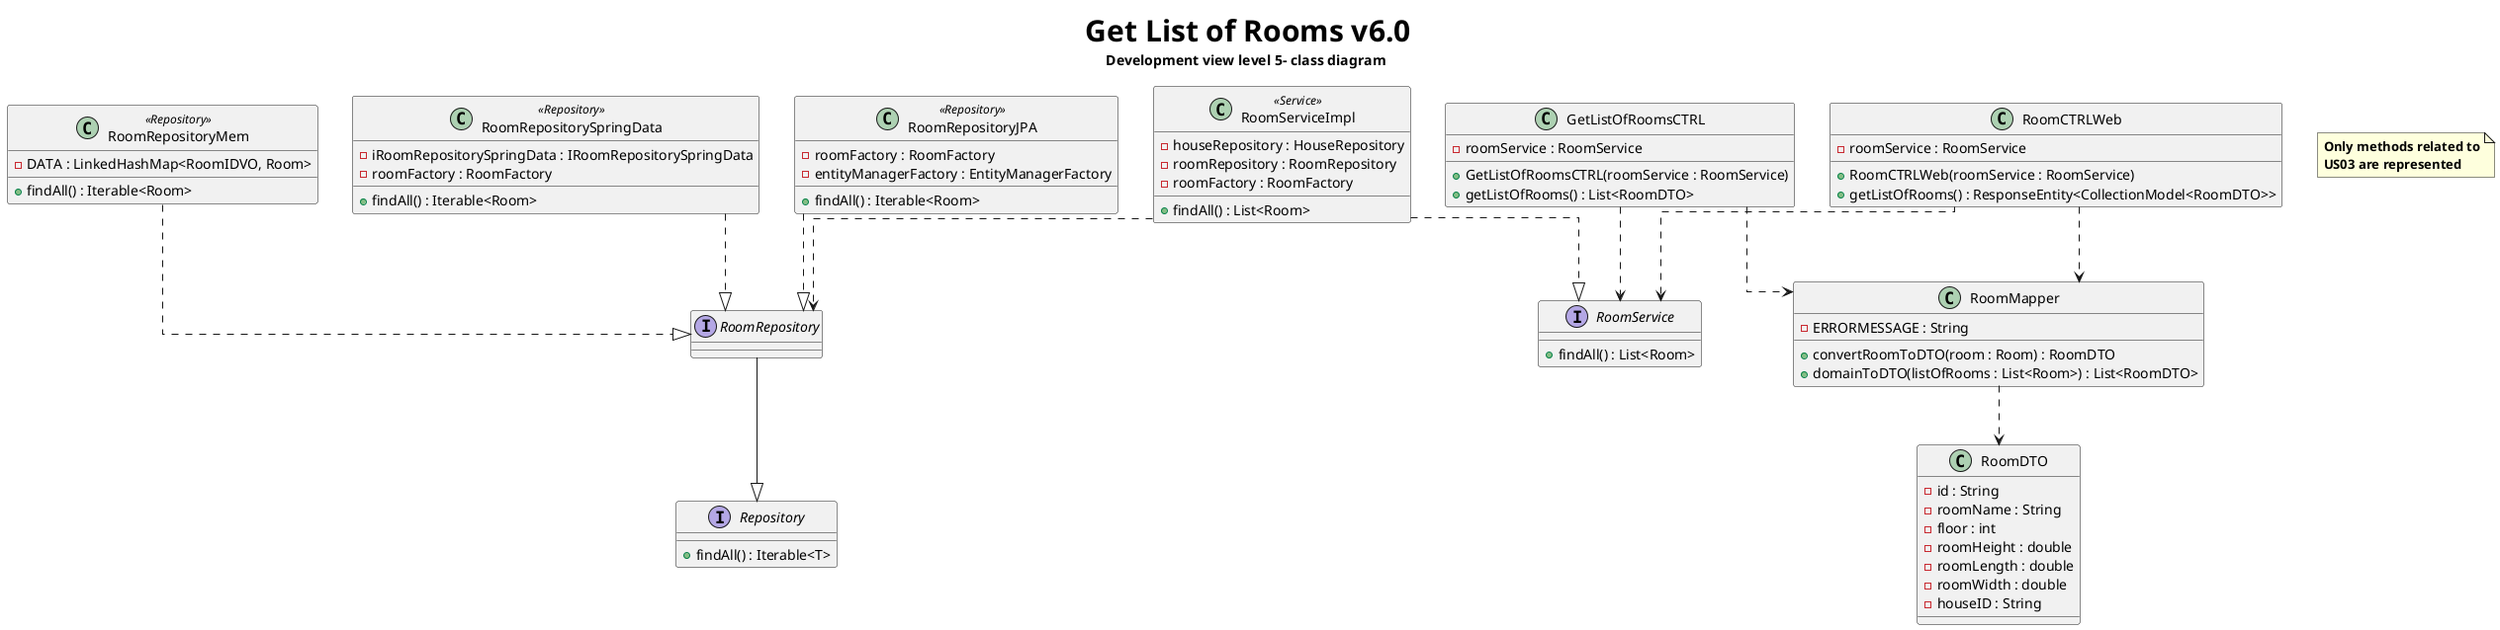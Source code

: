 @startuml
title <size: 30> Get List of Rooms v6.0\n Development view level 5- class diagram
note  "<b>Only methods related to\n<b>US03 are represented" as N1
skinparam linetype ortho

class GetListOfRoomsCTRL{
    - roomService : RoomService

    + GetListOfRoomsCTRL(roomService : RoomService)
    +getListOfRooms() : List<RoomDTO>
}

class RoomCTRLWeb{
    - roomService : RoomService

    + RoomCTRLWeb(roomService : RoomService)
    +getListOfRooms() : ResponseEntity<CollectionModel<RoomDTO>>
}

class RoomMapper{
        - ERRORMESSAGE : String

        + convertRoomToDTO(room : Room) : RoomDTO
        + domainToDTO(listOfRooms : List<Room>) : List<RoomDTO>
    }

class RoomRepositoryMem <<Repository>>{
    - DATA : LinkedHashMap<RoomIDVO, Room>

    + findAll() : Iterable<Room>
}

class RoomRepositoryJPA <<Repository>>{
    - roomFactory : RoomFactory
    - entityManagerFactory : EntityManagerFactory

    + findAll() : Iterable<Room>
}

class RoomRepositorySpringData <<Repository>>{
    - iRoomRepositorySpringData : IRoomRepositorySpringData
    - roomFactory : RoomFactory


    + findAll() : Iterable<Room>
}

class RoomServiceImpl  <<Service>>{
    - houseRepository : HouseRepository
    - roomRepository : RoomRepository
    - roomFactory : RoomFactory


    + findAll() : List<Room>
}

class RoomDTO{
    - id : String
    - roomName : String
    - floor : int
    - roomHeight : double
    - roomLength : double
    - roomWidth : double
    - houseID : String
}

interface RoomRepository{
}

interface Repository{
    + findAll() : Iterable<T>
}

interface RoomService{
    + findAll() : List<Room>
}

GetListOfRoomsCTRL ..> RoomService
RoomServiceImpl ..> RoomRepository
GetListOfRoomsCTRL..> RoomMapper
RoomCTRLWeb ..> RoomService
RoomCTRLWeb ..> RoomMapper
RoomMapper ..> RoomDTO
RoomRepository  <|..up RoomRepositoryJPA
RoomRepository <|..up RoomRepositorySpringData
RoomRepository <|..up RoomRepositoryMem
Repository <|--up RoomRepository
RoomService <|..up RoomServiceImpl
@enduml1